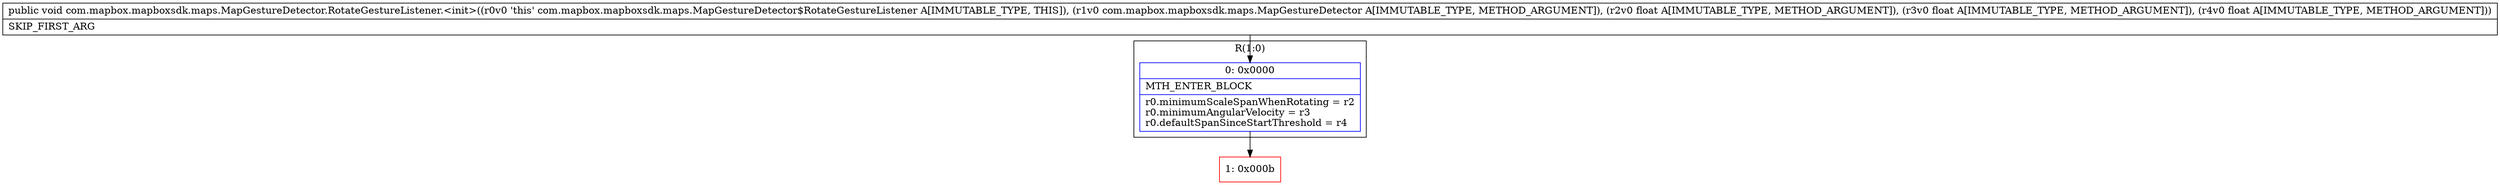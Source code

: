 digraph "CFG forcom.mapbox.mapboxsdk.maps.MapGestureDetector.RotateGestureListener.\<init\>(Lcom\/mapbox\/mapboxsdk\/maps\/MapGestureDetector;FFF)V" {
subgraph cluster_Region_1839973410 {
label = "R(1:0)";
node [shape=record,color=blue];
Node_0 [shape=record,label="{0\:\ 0x0000|MTH_ENTER_BLOCK\l|r0.minimumScaleSpanWhenRotating = r2\lr0.minimumAngularVelocity = r3\lr0.defaultSpanSinceStartThreshold = r4\l}"];
}
Node_1 [shape=record,color=red,label="{1\:\ 0x000b}"];
MethodNode[shape=record,label="{public void com.mapbox.mapboxsdk.maps.MapGestureDetector.RotateGestureListener.\<init\>((r0v0 'this' com.mapbox.mapboxsdk.maps.MapGestureDetector$RotateGestureListener A[IMMUTABLE_TYPE, THIS]), (r1v0 com.mapbox.mapboxsdk.maps.MapGestureDetector A[IMMUTABLE_TYPE, METHOD_ARGUMENT]), (r2v0 float A[IMMUTABLE_TYPE, METHOD_ARGUMENT]), (r3v0 float A[IMMUTABLE_TYPE, METHOD_ARGUMENT]), (r4v0 float A[IMMUTABLE_TYPE, METHOD_ARGUMENT]))  | SKIP_FIRST_ARG\l}"];
MethodNode -> Node_0;
Node_0 -> Node_1;
}

